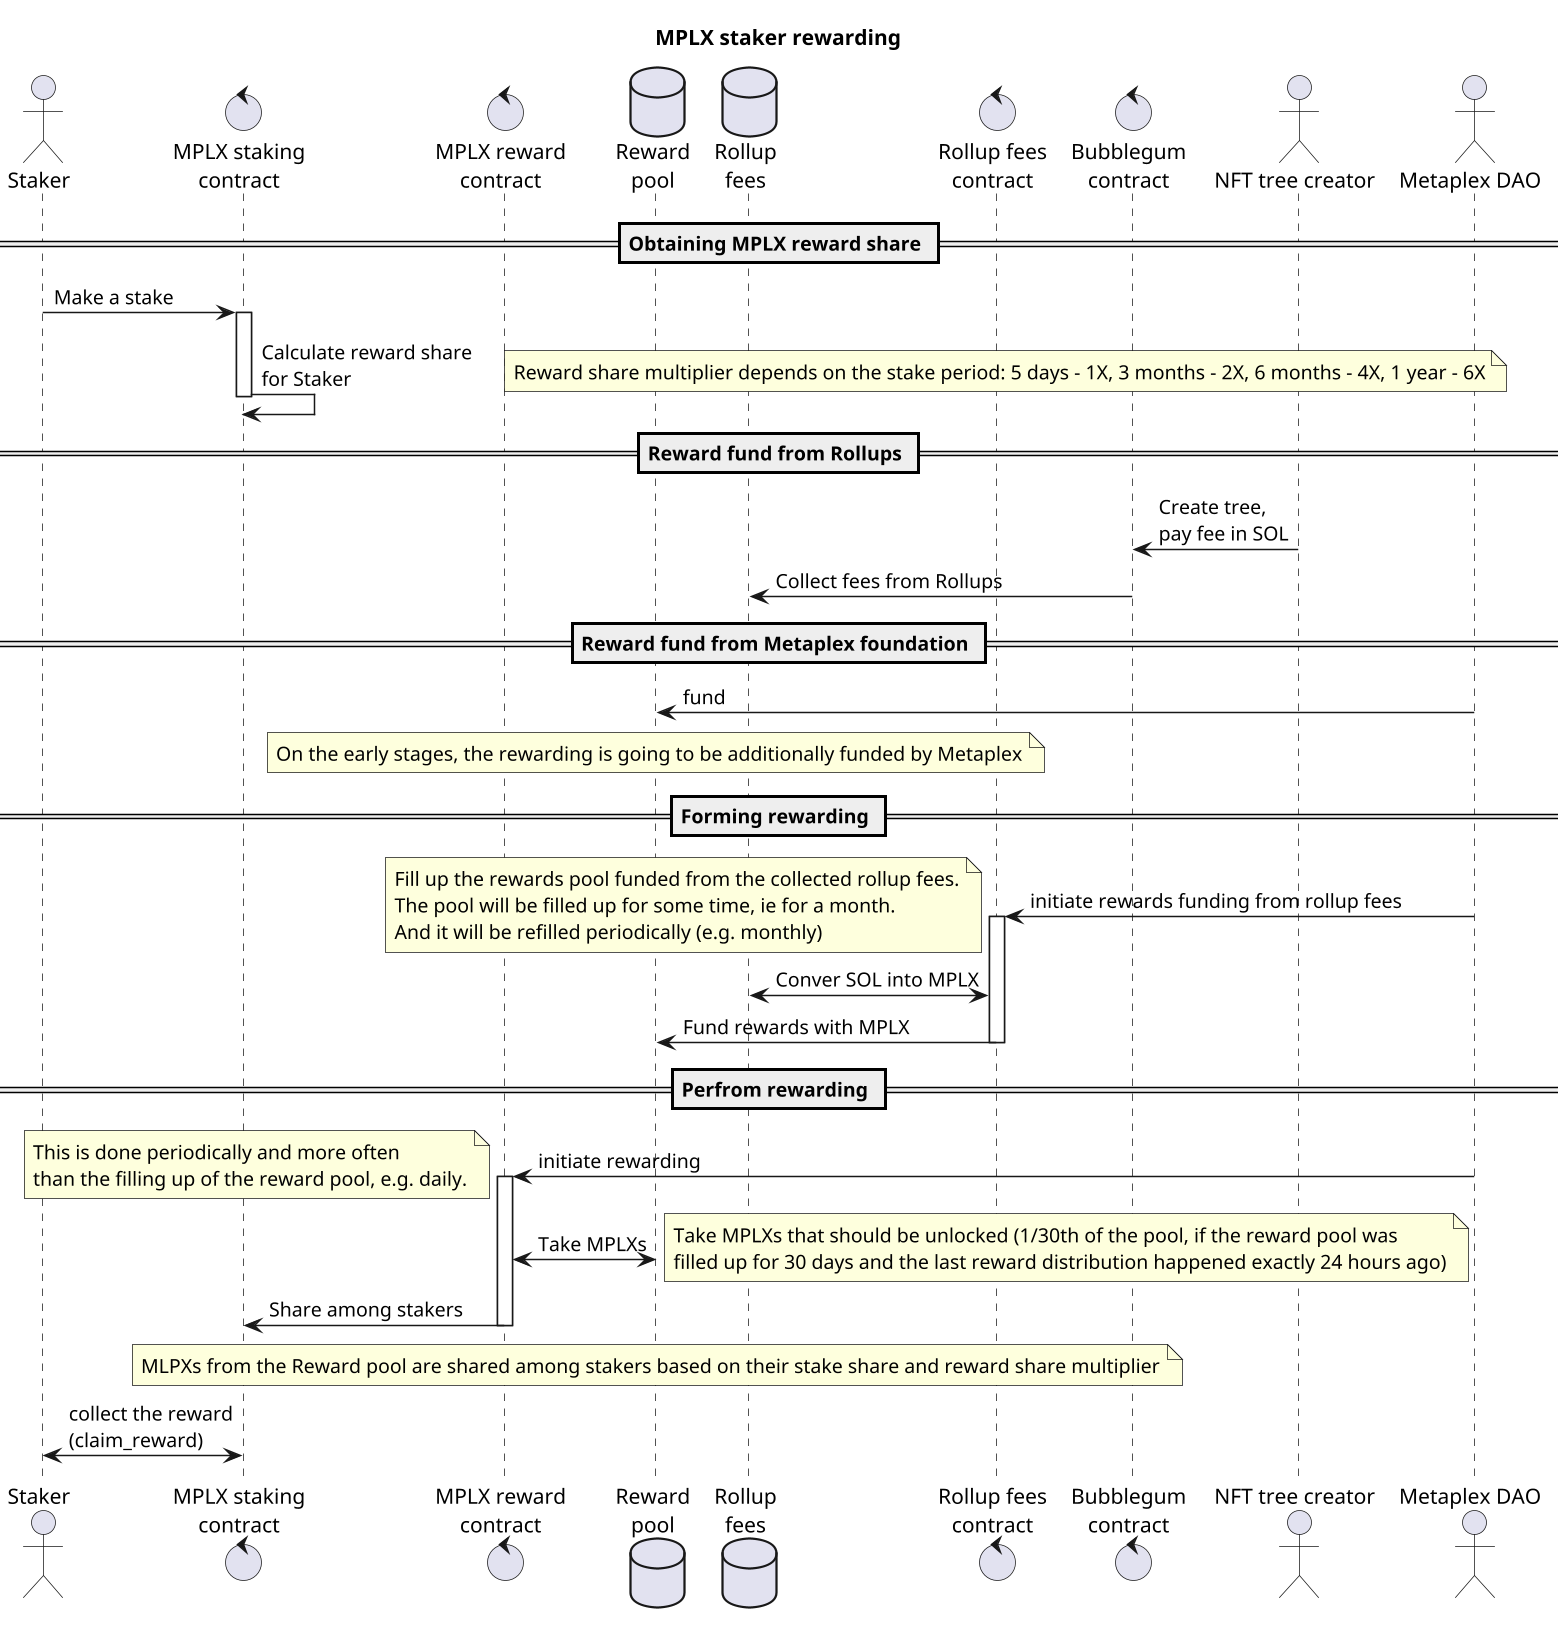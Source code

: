 @startuml
title MPLX staker rewarding
scale 1.5
' ##################
' ### components ###
' ##################

actor "Staker" as Staker
control "MPLX staking\ncontract" as StakingContract
control "MPLX reward\ncontract" as RewardContract
database "Reward\npool" as RewardPool
database "Rollup\nfees" as RollupFees
control "Rollup fees\ncontract" as RollupFeesContract
control "Bubblegum\ncontract"  as Bubblegum
actor  "NFT tree creator" as TreeCreator
actor "Metaplex DAO" as Metaplex

' ####################
' ### interactions ###
' ####################

== Obtaining MPLX reward share ==
Staker -> StakingContract : Make a stake
activate StakingContract
    StakingContract -> StakingContract : Calculate reward share\nfor Staker
deactivate StakingContract

note right
  Reward share multiplier depends on the stake period: 5 days - 1X, 3 months - 2X, 6 months - 4X, 1 year - 6X
end note

== Reward fund from Rollups ==

TreeCreator -> Bubblegum : Create tree,\npay fee in SOL
Bubblegum -> RollupFees : Collect fees from Rollups

== Reward fund from Metaplex foundation ==

Metaplex -> RewardPool : fund

note over RewardPool
  On the early stages, the rewarding is going to be additionally funded by Metaplex
end note

== Forming rewarding ==

Metaplex -> RollupFeesContract : initiate rewards funding from rollup fees
note left
  Fill up the rewards pool funded from the collected rollup fees.
  The pool will be filled up for some time, ie for a month.
  And it will be refilled periodically (e.g. monthly)
end note
activate RollupFeesContract
    RollupFeesContract <-> RollupFees : Conver SOL into MPLX
    RollupFeesContract -> RewardPool : Fund rewards with MPLX
deactivate RollupFeesContract

== Perfrom rewarding ==

Metaplex -> RewardContract : initiate rewarding

note left
This is done periodically and more often
than the filling up of the reward pool, e.g. daily.
end note

activate RewardContract
    RewardContract <-> RewardPool : Take MPLXs
    note right
Take MPLXs that should be unlocked (1/30th of the pool, if the reward pool was
filled up for 30 days and the last reward distribution happened exactly 24 hours ago)
    end note
    RewardContract -> StakingContract : Share among stakers
deactivate RewardContract

note over RewardPool
MLPXs from the Reward pool are shared among stakers based on their stake share and reward share multiplier
end note

Staker <-> StakingContract : collect the reward\n(claim_reward)

@enduml
